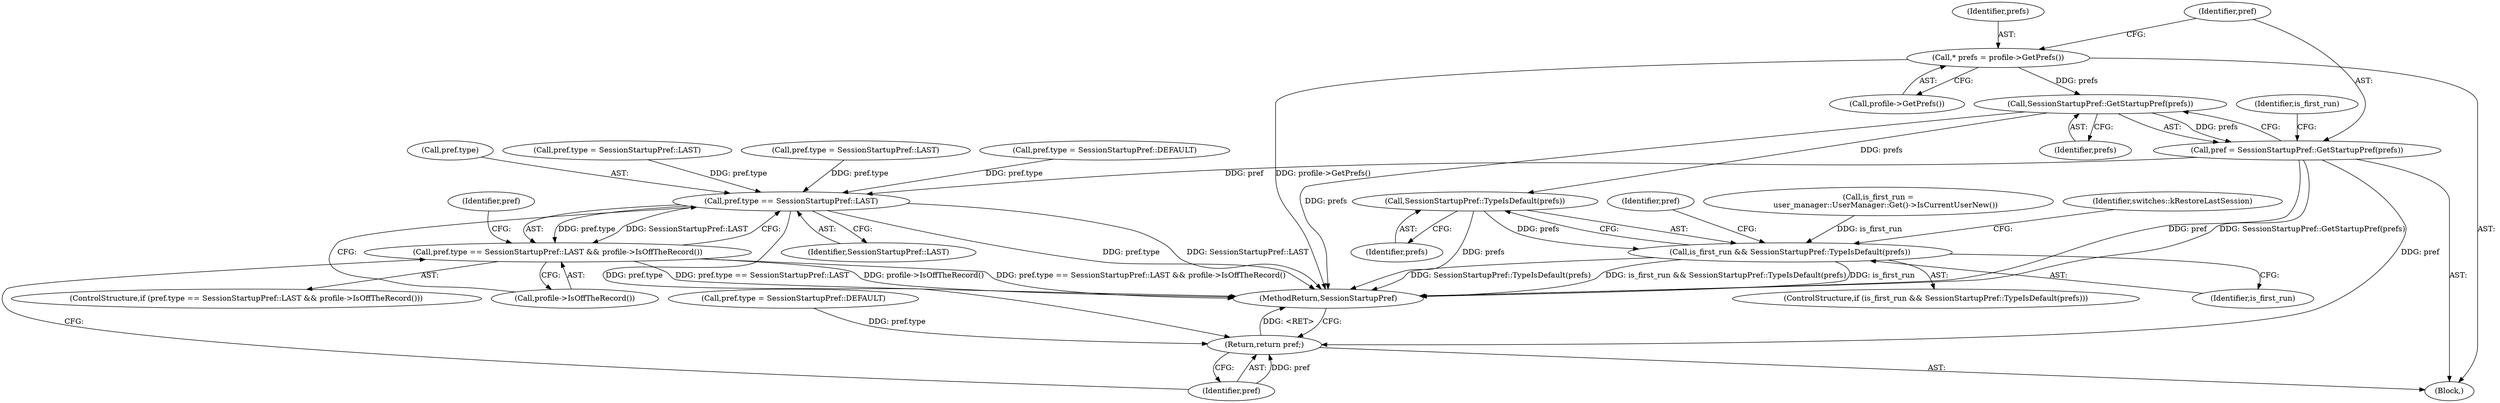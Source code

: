 digraph "0_Chrome_7a0dee9d17d0ee7fd1b40b017442f4952384a7c2@pointer" {
"1000113" [label="(Call,SessionStartupPref::GetStartupPref(prefs))"];
"1000107" [label="(Call,* prefs = profile->GetPrefs())"];
"1000111" [label="(Call,pref = SessionStartupPref::GetStartupPref(prefs))"];
"1000174" [label="(Call,pref.type == SessionStartupPref::LAST)"];
"1000173" [label="(Call,pref.type == SessionStartupPref::LAST && profile->IsOffTheRecord())"];
"1000186" [label="(Return,return pref;)"];
"1000127" [label="(Call,SessionStartupPref::TypeIsDefault(prefs))"];
"1000125" [label="(Call,is_first_run && SessionStartupPref::TypeIsDefault(prefs))"];
"1000188" [label="(MethodReturn,SessionStartupPref)"];
"1000187" [label="(Identifier,pref)"];
"1000117" [label="(Identifier,is_first_run)"];
"1000175" [label="(Call,pref.type)"];
"1000181" [label="(Call,pref.type = SessionStartupPref::DEFAULT)"];
"1000125" [label="(Call,is_first_run && SessionStartupPref::TypeIsDefault(prefs))"];
"1000124" [label="(ControlStructure,if (is_first_run && SessionStartupPref::TypeIsDefault(prefs)))"];
"1000111" [label="(Call,pref = SessionStartupPref::GetStartupPref(prefs))"];
"1000112" [label="(Identifier,pref)"];
"1000107" [label="(Call,* prefs = profile->GetPrefs())"];
"1000127" [label="(Call,SessionStartupPref::TypeIsDefault(prefs))"];
"1000173" [label="(Call,pref.type == SessionStartupPref::LAST && profile->IsOffTheRecord())"];
"1000108" [label="(Identifier,prefs)"];
"1000179" [label="(Call,profile->IsOffTheRecord())"];
"1000113" [label="(Call,SessionStartupPref::GetStartupPref(prefs))"];
"1000172" [label="(ControlStructure,if (pref.type == SessionStartupPref::LAST && profile->IsOffTheRecord()))"];
"1000126" [label="(Identifier,is_first_run)"];
"1000183" [label="(Identifier,pref)"];
"1000128" [label="(Identifier,prefs)"];
"1000114" [label="(Identifier,prefs)"];
"1000143" [label="(Call,pref.type = SessionStartupPref::LAST)"];
"1000103" [label="(Block,)"];
"1000174" [label="(Call,pref.type == SessionStartupPref::LAST)"];
"1000131" [label="(Identifier,pref)"];
"1000116" [label="(Call,is_first_run =\n      user_manager::UserManager::Get()->IsCurrentUserNew())"];
"1000109" [label="(Call,profile->GetPrefs())"];
"1000186" [label="(Return,return pref;)"];
"1000178" [label="(Identifier,SessionStartupPref::LAST)"];
"1000167" [label="(Call,pref.type = SessionStartupPref::LAST)"];
"1000138" [label="(Identifier,switches::kRestoreLastSession)"];
"1000129" [label="(Call,pref.type = SessionStartupPref::DEFAULT)"];
"1000113" -> "1000111"  [label="AST: "];
"1000113" -> "1000114"  [label="CFG: "];
"1000114" -> "1000113"  [label="AST: "];
"1000111" -> "1000113"  [label="CFG: "];
"1000113" -> "1000188"  [label="DDG: prefs"];
"1000113" -> "1000111"  [label="DDG: prefs"];
"1000107" -> "1000113"  [label="DDG: prefs"];
"1000113" -> "1000127"  [label="DDG: prefs"];
"1000107" -> "1000103"  [label="AST: "];
"1000107" -> "1000109"  [label="CFG: "];
"1000108" -> "1000107"  [label="AST: "];
"1000109" -> "1000107"  [label="AST: "];
"1000112" -> "1000107"  [label="CFG: "];
"1000107" -> "1000188"  [label="DDG: profile->GetPrefs()"];
"1000111" -> "1000103"  [label="AST: "];
"1000112" -> "1000111"  [label="AST: "];
"1000117" -> "1000111"  [label="CFG: "];
"1000111" -> "1000188"  [label="DDG: pref"];
"1000111" -> "1000188"  [label="DDG: SessionStartupPref::GetStartupPref(prefs)"];
"1000111" -> "1000174"  [label="DDG: pref"];
"1000111" -> "1000186"  [label="DDG: pref"];
"1000174" -> "1000173"  [label="AST: "];
"1000174" -> "1000178"  [label="CFG: "];
"1000175" -> "1000174"  [label="AST: "];
"1000178" -> "1000174"  [label="AST: "];
"1000179" -> "1000174"  [label="CFG: "];
"1000173" -> "1000174"  [label="CFG: "];
"1000174" -> "1000188"  [label="DDG: SessionStartupPref::LAST"];
"1000174" -> "1000188"  [label="DDG: pref.type"];
"1000174" -> "1000173"  [label="DDG: pref.type"];
"1000174" -> "1000173"  [label="DDG: SessionStartupPref::LAST"];
"1000143" -> "1000174"  [label="DDG: pref.type"];
"1000167" -> "1000174"  [label="DDG: pref.type"];
"1000129" -> "1000174"  [label="DDG: pref.type"];
"1000174" -> "1000186"  [label="DDG: pref.type"];
"1000173" -> "1000172"  [label="AST: "];
"1000173" -> "1000179"  [label="CFG: "];
"1000179" -> "1000173"  [label="AST: "];
"1000183" -> "1000173"  [label="CFG: "];
"1000187" -> "1000173"  [label="CFG: "];
"1000173" -> "1000188"  [label="DDG: profile->IsOffTheRecord()"];
"1000173" -> "1000188"  [label="DDG: pref.type == SessionStartupPref::LAST && profile->IsOffTheRecord()"];
"1000173" -> "1000188"  [label="DDG: pref.type == SessionStartupPref::LAST"];
"1000186" -> "1000103"  [label="AST: "];
"1000186" -> "1000187"  [label="CFG: "];
"1000187" -> "1000186"  [label="AST: "];
"1000188" -> "1000186"  [label="CFG: "];
"1000186" -> "1000188"  [label="DDG: <RET>"];
"1000187" -> "1000186"  [label="DDG: pref"];
"1000181" -> "1000186"  [label="DDG: pref.type"];
"1000127" -> "1000125"  [label="AST: "];
"1000127" -> "1000128"  [label="CFG: "];
"1000128" -> "1000127"  [label="AST: "];
"1000125" -> "1000127"  [label="CFG: "];
"1000127" -> "1000188"  [label="DDG: prefs"];
"1000127" -> "1000125"  [label="DDG: prefs"];
"1000125" -> "1000124"  [label="AST: "];
"1000125" -> "1000126"  [label="CFG: "];
"1000126" -> "1000125"  [label="AST: "];
"1000131" -> "1000125"  [label="CFG: "];
"1000138" -> "1000125"  [label="CFG: "];
"1000125" -> "1000188"  [label="DDG: is_first_run && SessionStartupPref::TypeIsDefault(prefs)"];
"1000125" -> "1000188"  [label="DDG: is_first_run"];
"1000125" -> "1000188"  [label="DDG: SessionStartupPref::TypeIsDefault(prefs)"];
"1000116" -> "1000125"  [label="DDG: is_first_run"];
}
